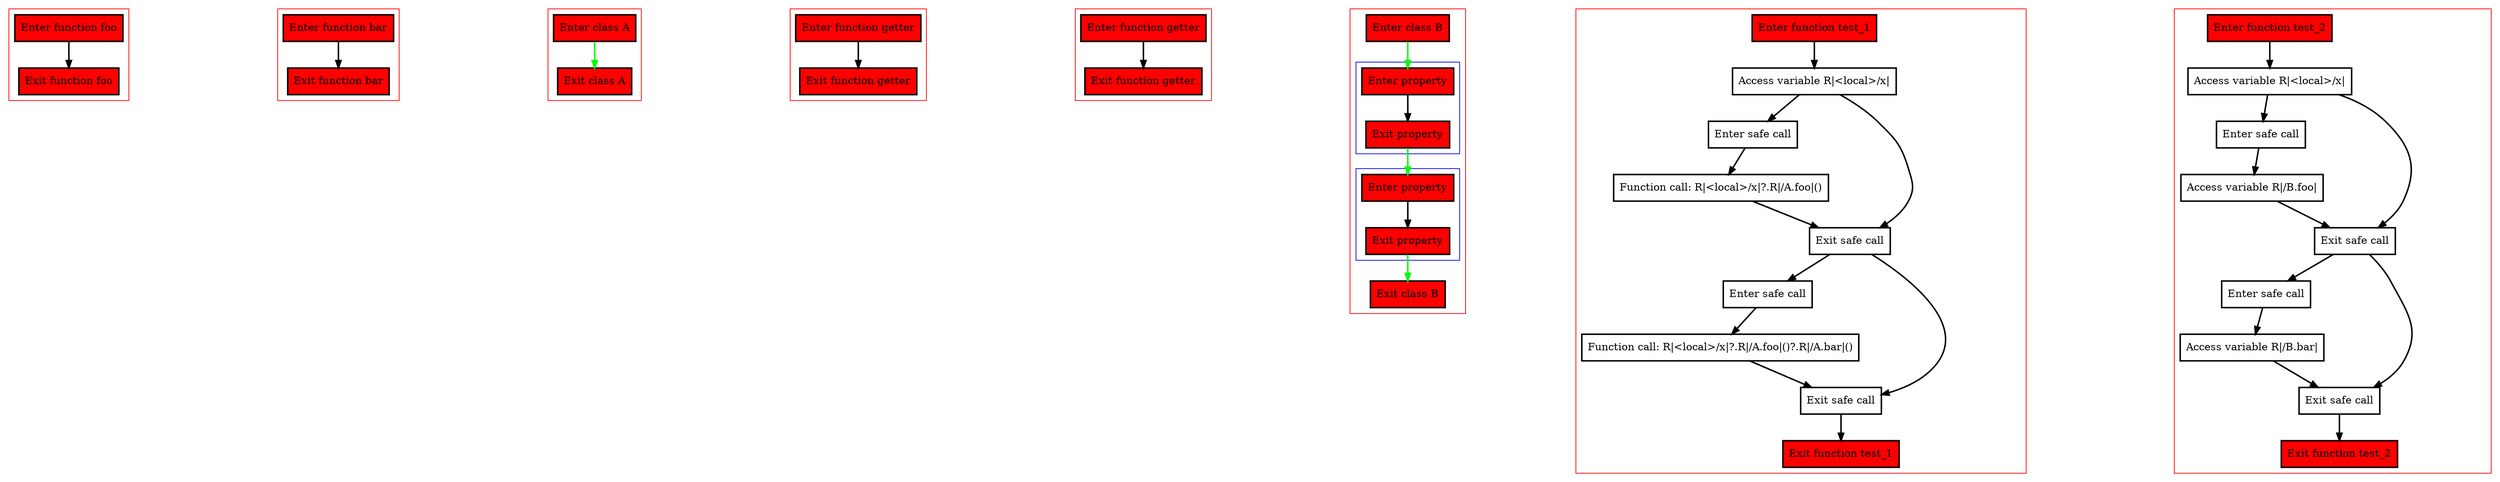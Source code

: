 digraph safeCalls_kt {
    graph [nodesep=3]
    node [shape=box penwidth=2]
    edge [penwidth=2]

    subgraph cluster_0 {
        color=red
        0 [label="Enter function foo" style="filled" fillcolor=red];
        1 [label="Exit function foo" style="filled" fillcolor=red];
    }
    0 -> {1};

    subgraph cluster_1 {
        color=red
        2 [label="Enter function bar" style="filled" fillcolor=red];
        3 [label="Exit function bar" style="filled" fillcolor=red];
    }
    2 -> {3};

    subgraph cluster_2 {
        color=red
        4 [label="Enter class A" style="filled" fillcolor=red];
        5 [label="Exit class A" style="filled" fillcolor=red];
    }
    4 -> {5} [color=green];

    subgraph cluster_3 {
        color=red
        6 [label="Enter function getter" style="filled" fillcolor=red];
        7 [label="Exit function getter" style="filled" fillcolor=red];
    }
    6 -> {7};

    subgraph cluster_4 {
        color=red
        10 [label="Enter function getter" style="filled" fillcolor=red];
        11 [label="Exit function getter" style="filled" fillcolor=red];
    }
    10 -> {11};

    subgraph cluster_5 {
        color=red
        14 [label="Enter class B" style="filled" fillcolor=red];
        subgraph cluster_6 {
            color=blue
            8 [label="Enter property" style="filled" fillcolor=red];
            9 [label="Exit property" style="filled" fillcolor=red];
        }
        subgraph cluster_7 {
            color=blue
            12 [label="Enter property" style="filled" fillcolor=red];
            13 [label="Exit property" style="filled" fillcolor=red];
        }
        15 [label="Exit class B" style="filled" fillcolor=red];
    }
    14 -> {8} [color=green];
    8 -> {9};
    9 -> {12} [color=green];
    12 -> {13};
    13 -> {15} [color=green];

    subgraph cluster_8 {
        color=red
        16 [label="Enter function test_1" style="filled" fillcolor=red];
        18 [label="Access variable R|<local>/x|"];
        19 [label="Enter safe call"];
        21 [label="Function call: R|<local>/x|?.R|/A.foo|()"];
        20 [label="Exit safe call"];
        22 [label="Enter safe call"];
        24 [label="Function call: R|<local>/x|?.R|/A.foo|()?.R|/A.bar|()"];
        23 [label="Exit safe call"];
        17 [label="Exit function test_1" style="filled" fillcolor=red];
    }
    16 -> {18};
    18 -> {19 20};
    19 -> {21};
    20 -> {22 23};
    21 -> {20};
    22 -> {24};
    23 -> {17};
    24 -> {23};

    subgraph cluster_9 {
        color=red
        25 [label="Enter function test_2" style="filled" fillcolor=red];
        27 [label="Access variable R|<local>/x|"];
        28 [label="Enter safe call"];
        30 [label="Access variable R|/B.foo|"];
        29 [label="Exit safe call"];
        31 [label="Enter safe call"];
        33 [label="Access variable R|/B.bar|"];
        32 [label="Exit safe call"];
        26 [label="Exit function test_2" style="filled" fillcolor=red];
    }
    25 -> {27};
    27 -> {28 29};
    28 -> {30};
    29 -> {31 32};
    30 -> {29};
    31 -> {33};
    32 -> {26};
    33 -> {32};

}
